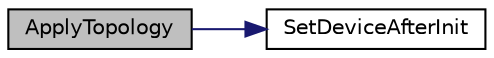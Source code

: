digraph "ApplyTopology"
{
  edge [fontname="Helvetica",fontsize="10",labelfontname="Helvetica",labelfontsize="10"];
  node [fontname="Helvetica",fontsize="10",shape=record];
  rankdir="LR";
  Node1 [label="ApplyTopology",height=0.2,width=0.4,color="black", fillcolor="grey75", style="filled" fontcolor="black"];
  Node1 -> Node2 [color="midnightblue",fontsize="10",style="solid",fontname="Helvetica"];
  Node2 [label="SetDeviceAfterInit",height=0.2,width=0.4,color="black", fillcolor="white", style="filled",URL="$CUDA__Aware__MPI_8c.html#aa8cb031e8cba7840a96582f530283fd5",tooltip="This allows the MPI process to set the CUDA device after the MPI environment is initialized For the C..."];
}
